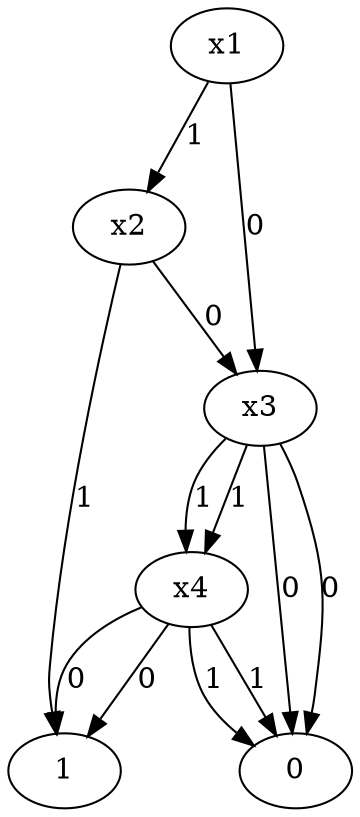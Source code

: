 digraph G {
    size = "5,7";
    10 [ label = "x1"];
    10 -> 9 [ label = "1" ];
    10 -> 8 [ label = "0" ];
    9 [ label = "x2"];
    9 -> 1 [ label = "1" ];
    9 -> 8 [ label = "0" ];
    1 [ label = "1" ];
    8 [ label = "x3"];
    8 -> 7 [ label = "1" ];
    8 -> 0 [ label = "0" ];
    7 [ label = "x4"];
    7 -> 0 [ label = "1" ];
    7 -> 1 [ label = "0" ];
    0 [ label = "0" ];
    1 [ label = "1" ];
    0 [ label = "0" ];
    8 [ label = "x3"];
    8 -> 7 [ label = "1" ];
    8 -> 0 [ label = "0" ];
    7 [ label = "x4"];
    7 -> 0 [ label = "1" ];
    7 -> 1 [ label = "0" ];
    0 [ label = "0" ];
    1 [ label = "1" ];
    0 [ label = "0" ];
}


